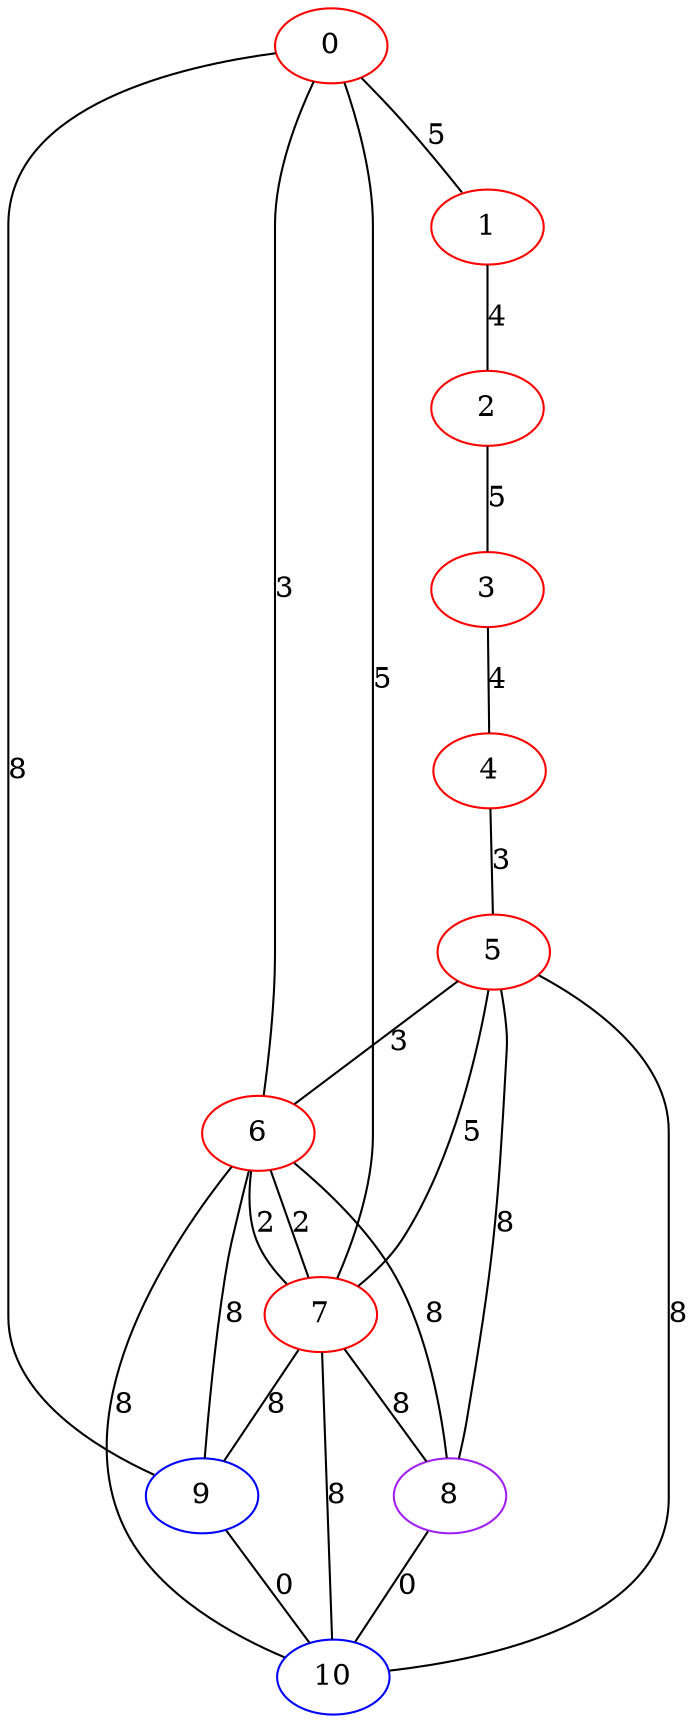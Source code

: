 graph "" {
0 [color=red, weight=1];
1 [color=red, weight=1];
2 [color=red, weight=1];
3 [color=red, weight=1];
4 [color=red, weight=1];
5 [color=red, weight=1];
6 [color=red, weight=1];
7 [color=red, weight=1];
8 [color=purple, weight=4];
9 [color=blue, weight=3];
10 [color=blue, weight=3];
0 -- 1  [key=0, label=5];
0 -- 9  [key=0, label=8];
0 -- 6  [key=0, label=3];
0 -- 7  [key=0, label=5];
1 -- 2  [key=0, label=4];
2 -- 3  [key=0, label=5];
3 -- 4  [key=0, label=4];
4 -- 5  [key=0, label=3];
5 -- 8  [key=0, label=8];
5 -- 10  [key=0, label=8];
5 -- 6  [key=0, label=3];
5 -- 7  [key=0, label=5];
6 -- 7  [key=0, label=2];
6 -- 7  [key=1, label=2];
6 -- 8  [key=0, label=8];
6 -- 9  [key=0, label=8];
6 -- 10  [key=0, label=8];
7 -- 8  [key=0, label=8];
7 -- 9  [key=0, label=8];
7 -- 10  [key=0, label=8];
8 -- 10  [key=0, label=0];
9 -- 10  [key=0, label=0];
}

